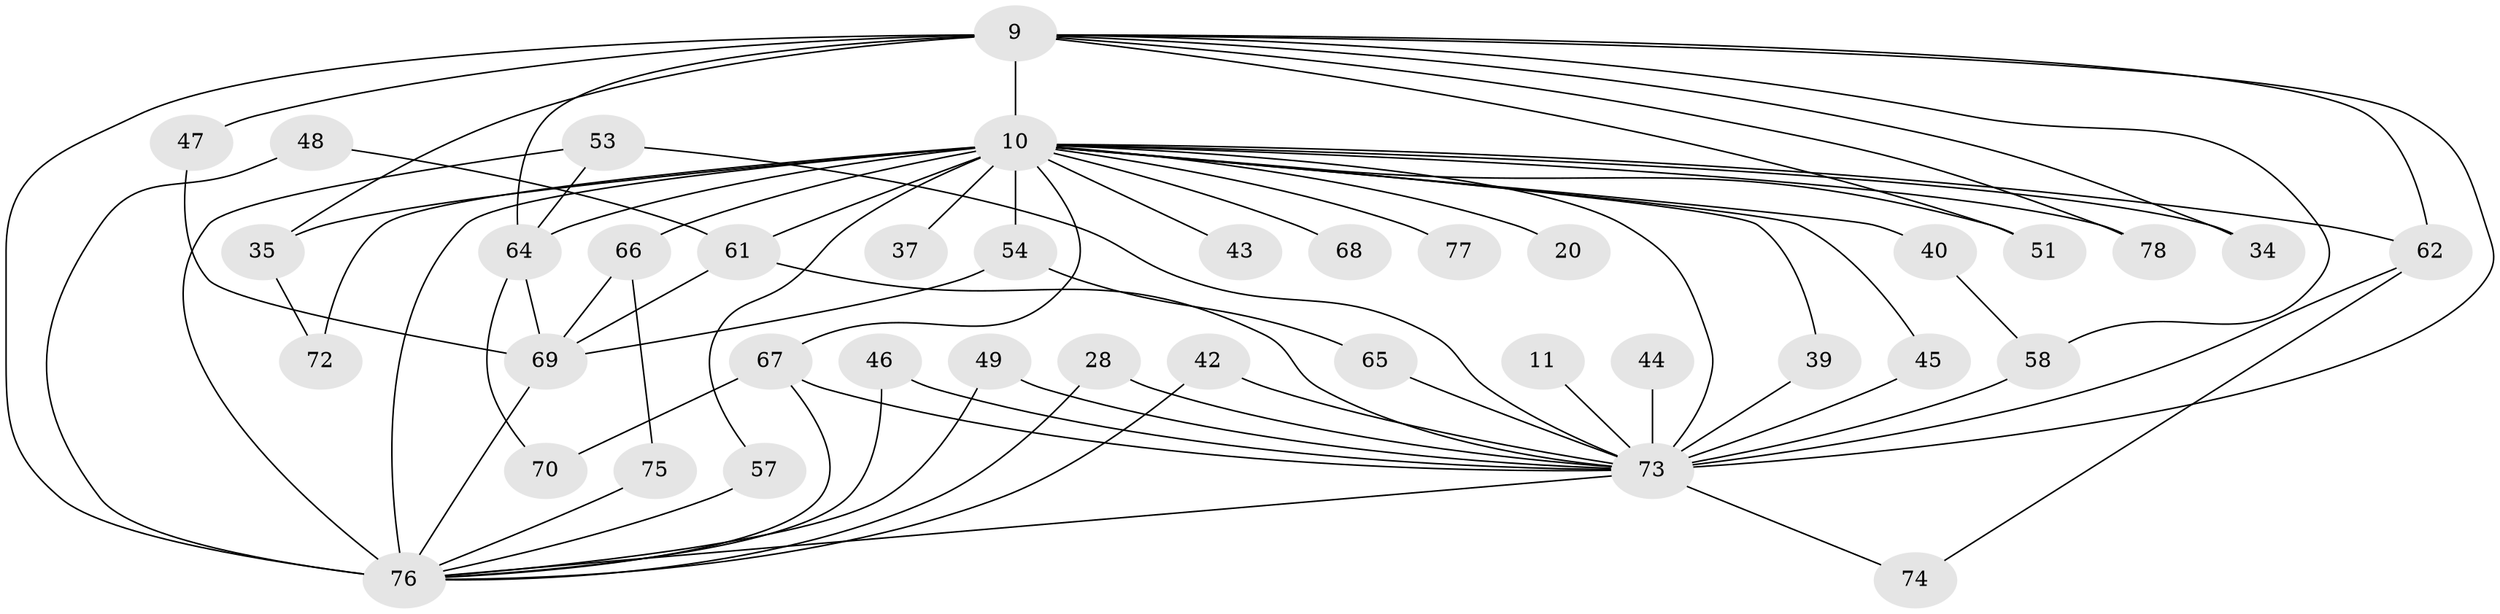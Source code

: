 // original degree distribution, {21: 0.01282051282051282, 23: 0.01282051282051282, 18: 0.01282051282051282, 20: 0.038461538461538464, 16: 0.02564102564102564, 14: 0.02564102564102564, 2: 0.5512820512820513, 5: 0.038461538461538464, 3: 0.19230769230769232, 6: 0.038461538461538464, 4: 0.05128205128205128}
// Generated by graph-tools (version 1.1) at 2025/43/03/09/25 04:43:48]
// undirected, 39 vertices, 73 edges
graph export_dot {
graph [start="1"]
  node [color=gray90,style=filled];
  9 [super="+8"];
  10 [super="+3+2"];
  11;
  20;
  28;
  34;
  35 [super="+22"];
  37;
  39;
  40;
  42;
  43;
  44;
  45;
  46;
  47;
  48;
  49;
  51;
  53 [super="+41"];
  54 [super="+18+32+36"];
  57;
  58 [super="+21"];
  61 [super="+38+12"];
  62 [super="+26+30+16"];
  64 [super="+60"];
  65 [super="+56"];
  66 [super="+50+52"];
  67 [super="+63"];
  68;
  69 [super="+33"];
  70;
  72 [super="+25"];
  73 [super="+55+7"];
  74;
  75;
  76 [super="+59+17+71"];
  77;
  78;
  9 -- 10 [weight=8];
  9 -- 35 [weight=2];
  9 -- 51;
  9 -- 62;
  9 -- 64 [weight=2];
  9 -- 34;
  9 -- 78;
  9 -- 47;
  9 -- 58;
  9 -- 73 [weight=4];
  9 -- 76 [weight=4];
  10 -- 37 [weight=2];
  10 -- 40 [weight=2];
  10 -- 51;
  10 -- 61 [weight=3];
  10 -- 76 [weight=14];
  10 -- 35;
  10 -- 68 [weight=2];
  10 -- 72 [weight=2];
  10 -- 43 [weight=2];
  10 -- 66 [weight=3];
  10 -- 77 [weight=2];
  10 -- 78;
  10 -- 20 [weight=2];
  10 -- 34;
  10 -- 39;
  10 -- 45;
  10 -- 54 [weight=5];
  10 -- 57;
  10 -- 73 [weight=9];
  10 -- 67;
  10 -- 64 [weight=3];
  10 -- 62 [weight=3];
  11 -- 73 [weight=2];
  28 -- 73;
  28 -- 76;
  35 -- 72;
  39 -- 73;
  40 -- 58;
  42 -- 73;
  42 -- 76;
  44 -- 73 [weight=2];
  45 -- 73;
  46 -- 73;
  46 -- 76;
  47 -- 69;
  48 -- 76;
  48 -- 61;
  49 -- 73;
  49 -- 76;
  53 -- 73;
  53 -- 76;
  53 -- 64;
  54 -- 65;
  54 -- 69;
  57 -- 76;
  58 -- 73;
  61 -- 73;
  61 -- 69;
  62 -- 73;
  62 -- 74;
  64 -- 69;
  64 -- 70;
  65 -- 73 [weight=2];
  66 -- 75;
  66 -- 69;
  67 -- 70;
  67 -- 76 [weight=2];
  67 -- 73 [weight=2];
  69 -- 76;
  73 -- 74;
  73 -- 76 [weight=6];
  75 -- 76;
}
